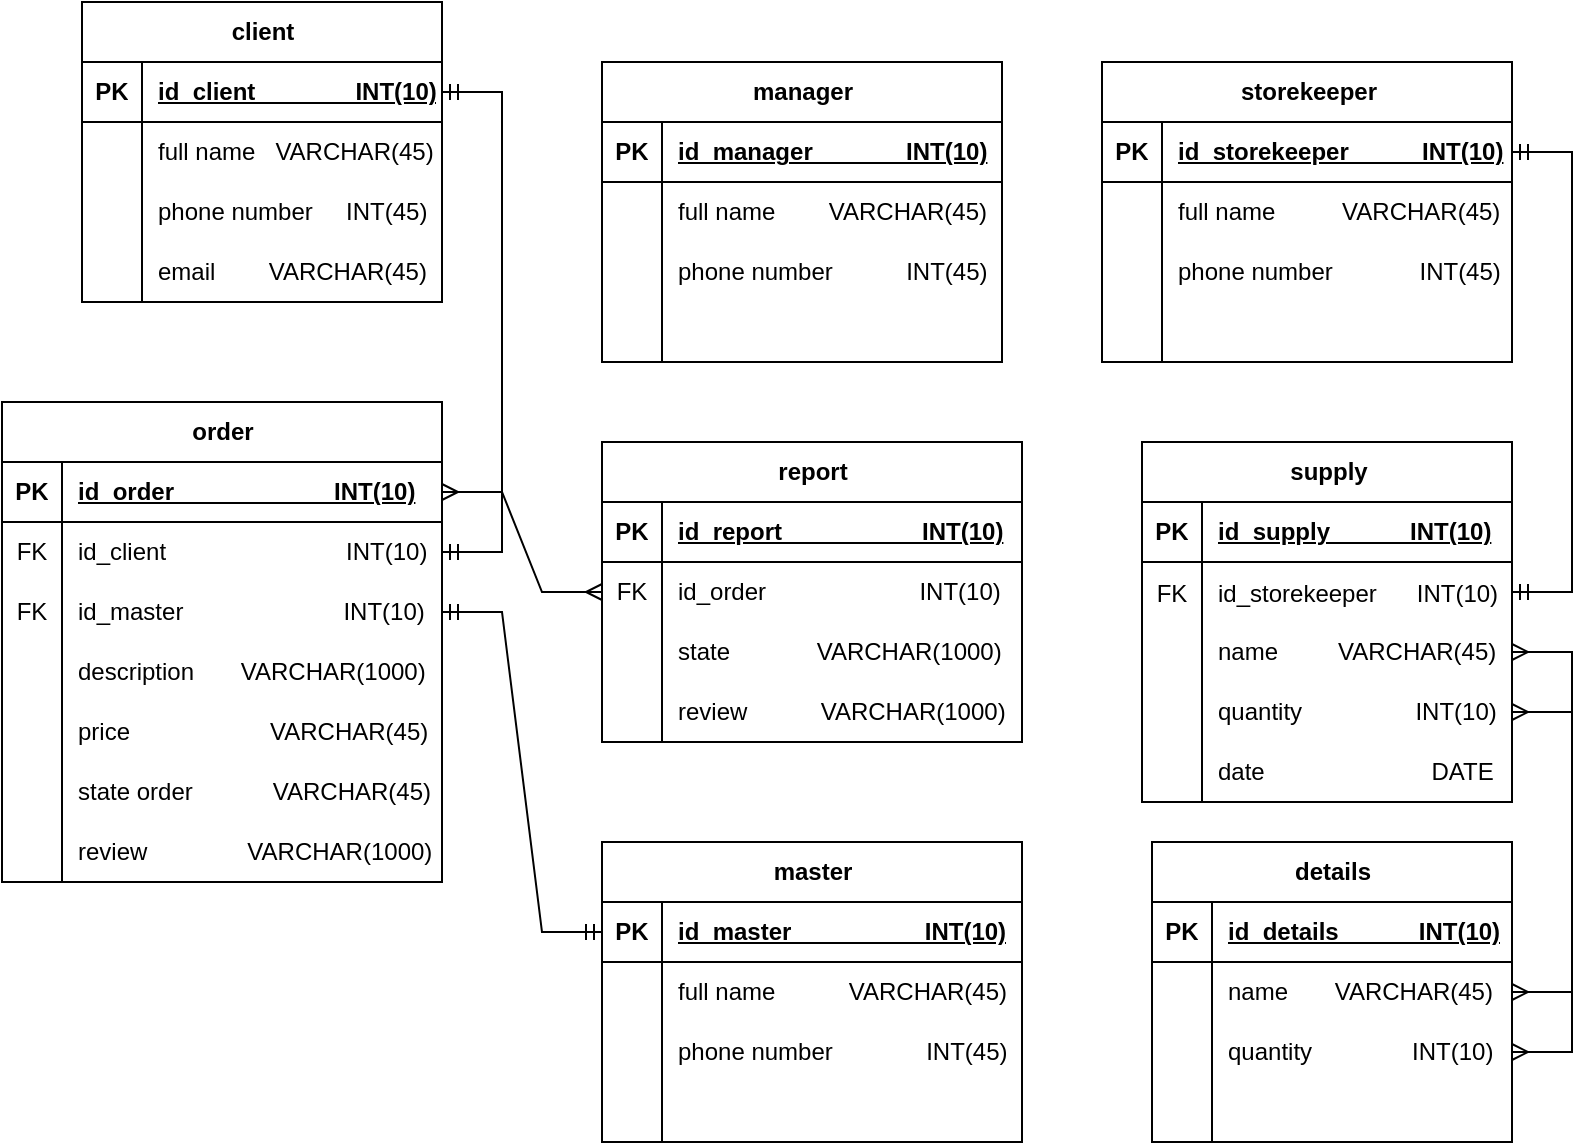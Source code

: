 <mxfile version="22.1.11" type="device">
  <diagram id="R2lEEEUBdFMjLlhIrx00" name="Page-1">
    <mxGraphModel dx="864" dy="516" grid="1" gridSize="10" guides="1" tooltips="1" connect="1" arrows="1" fold="1" page="1" pageScale="1" pageWidth="850" pageHeight="1100" math="0" shadow="0" extFonts="Permanent Marker^https://fonts.googleapis.com/css?family=Permanent+Marker">
      <root>
        <mxCell id="0" />
        <mxCell id="1" parent="0" />
        <mxCell id="Vb7oAMu-XUTFlmCXSfku-1" value="client" style="shape=table;startSize=30;container=1;collapsible=1;childLayout=tableLayout;fixedRows=1;rowLines=0;fontStyle=1;align=center;resizeLast=1;html=1;" parent="1" vertex="1">
          <mxGeometry x="80" y="100" width="180" height="150" as="geometry" />
        </mxCell>
        <mxCell id="Vb7oAMu-XUTFlmCXSfku-2" value="" style="shape=tableRow;horizontal=0;startSize=0;swimlaneHead=0;swimlaneBody=0;fillColor=none;collapsible=0;dropTarget=0;points=[[0,0.5],[1,0.5]];portConstraint=eastwest;top=0;left=0;right=0;bottom=1;" parent="Vb7oAMu-XUTFlmCXSfku-1" vertex="1">
          <mxGeometry y="30" width="180" height="30" as="geometry" />
        </mxCell>
        <mxCell id="Vb7oAMu-XUTFlmCXSfku-3" value="PK" style="shape=partialRectangle;connectable=0;fillColor=none;top=0;left=0;bottom=0;right=0;fontStyle=1;overflow=hidden;whiteSpace=wrap;html=1;" parent="Vb7oAMu-XUTFlmCXSfku-2" vertex="1">
          <mxGeometry width="30" height="30" as="geometry">
            <mxRectangle width="30" height="30" as="alternateBounds" />
          </mxGeometry>
        </mxCell>
        <mxCell id="Vb7oAMu-XUTFlmCXSfku-4" value="id_client&amp;nbsp; &amp;nbsp; &amp;nbsp; &amp;nbsp; &amp;nbsp; &amp;nbsp; &amp;nbsp; &amp;nbsp;INT(10)" style="shape=partialRectangle;connectable=0;fillColor=none;top=0;left=0;bottom=0;right=0;align=left;spacingLeft=6;fontStyle=5;overflow=hidden;whiteSpace=wrap;html=1;" parent="Vb7oAMu-XUTFlmCXSfku-2" vertex="1">
          <mxGeometry x="30" width="150" height="30" as="geometry">
            <mxRectangle width="150" height="30" as="alternateBounds" />
          </mxGeometry>
        </mxCell>
        <mxCell id="Vb7oAMu-XUTFlmCXSfku-5" value="" style="shape=tableRow;horizontal=0;startSize=0;swimlaneHead=0;swimlaneBody=0;fillColor=none;collapsible=0;dropTarget=0;points=[[0,0.5],[1,0.5]];portConstraint=eastwest;top=0;left=0;right=0;bottom=0;" parent="Vb7oAMu-XUTFlmCXSfku-1" vertex="1">
          <mxGeometry y="60" width="180" height="30" as="geometry" />
        </mxCell>
        <mxCell id="Vb7oAMu-XUTFlmCXSfku-6" value="" style="shape=partialRectangle;connectable=0;fillColor=none;top=0;left=0;bottom=0;right=0;editable=1;overflow=hidden;whiteSpace=wrap;html=1;" parent="Vb7oAMu-XUTFlmCXSfku-5" vertex="1">
          <mxGeometry width="30" height="30" as="geometry">
            <mxRectangle width="30" height="30" as="alternateBounds" />
          </mxGeometry>
        </mxCell>
        <mxCell id="Vb7oAMu-XUTFlmCXSfku-7" value="full name&amp;nbsp; &amp;nbsp;VARCHAR(45)" style="shape=partialRectangle;connectable=0;fillColor=none;top=0;left=0;bottom=0;right=0;align=left;spacingLeft=6;overflow=hidden;whiteSpace=wrap;html=1;" parent="Vb7oAMu-XUTFlmCXSfku-5" vertex="1">
          <mxGeometry x="30" width="150" height="30" as="geometry">
            <mxRectangle width="150" height="30" as="alternateBounds" />
          </mxGeometry>
        </mxCell>
        <mxCell id="Vb7oAMu-XUTFlmCXSfku-8" value="" style="shape=tableRow;horizontal=0;startSize=0;swimlaneHead=0;swimlaneBody=0;fillColor=none;collapsible=0;dropTarget=0;points=[[0,0.5],[1,0.5]];portConstraint=eastwest;top=0;left=0;right=0;bottom=0;" parent="Vb7oAMu-XUTFlmCXSfku-1" vertex="1">
          <mxGeometry y="90" width="180" height="30" as="geometry" />
        </mxCell>
        <mxCell id="Vb7oAMu-XUTFlmCXSfku-9" value="" style="shape=partialRectangle;connectable=0;fillColor=none;top=0;left=0;bottom=0;right=0;editable=1;overflow=hidden;whiteSpace=wrap;html=1;" parent="Vb7oAMu-XUTFlmCXSfku-8" vertex="1">
          <mxGeometry width="30" height="30" as="geometry">
            <mxRectangle width="30" height="30" as="alternateBounds" />
          </mxGeometry>
        </mxCell>
        <mxCell id="Vb7oAMu-XUTFlmCXSfku-10" value="phone number&amp;nbsp; &amp;nbsp; &amp;nbsp;INT(45)" style="shape=partialRectangle;connectable=0;fillColor=none;top=0;left=0;bottom=0;right=0;align=left;spacingLeft=6;overflow=hidden;whiteSpace=wrap;html=1;" parent="Vb7oAMu-XUTFlmCXSfku-8" vertex="1">
          <mxGeometry x="30" width="150" height="30" as="geometry">
            <mxRectangle width="150" height="30" as="alternateBounds" />
          </mxGeometry>
        </mxCell>
        <mxCell id="Vb7oAMu-XUTFlmCXSfku-11" value="" style="shape=tableRow;horizontal=0;startSize=0;swimlaneHead=0;swimlaneBody=0;fillColor=none;collapsible=0;dropTarget=0;points=[[0,0.5],[1,0.5]];portConstraint=eastwest;top=0;left=0;right=0;bottom=0;" parent="Vb7oAMu-XUTFlmCXSfku-1" vertex="1">
          <mxGeometry y="120" width="180" height="30" as="geometry" />
        </mxCell>
        <mxCell id="Vb7oAMu-XUTFlmCXSfku-12" value="" style="shape=partialRectangle;connectable=0;fillColor=none;top=0;left=0;bottom=0;right=0;editable=1;overflow=hidden;whiteSpace=wrap;html=1;" parent="Vb7oAMu-XUTFlmCXSfku-11" vertex="1">
          <mxGeometry width="30" height="30" as="geometry">
            <mxRectangle width="30" height="30" as="alternateBounds" />
          </mxGeometry>
        </mxCell>
        <mxCell id="Vb7oAMu-XUTFlmCXSfku-13" value="email&amp;nbsp; &amp;nbsp; &amp;nbsp; &amp;nbsp; VARCHAR(45)" style="shape=partialRectangle;connectable=0;fillColor=none;top=0;left=0;bottom=0;right=0;align=left;spacingLeft=6;overflow=hidden;whiteSpace=wrap;html=1;" parent="Vb7oAMu-XUTFlmCXSfku-11" vertex="1">
          <mxGeometry x="30" width="150" height="30" as="geometry">
            <mxRectangle width="150" height="30" as="alternateBounds" />
          </mxGeometry>
        </mxCell>
        <mxCell id="Vb7oAMu-XUTFlmCXSfku-14" value="manager" style="shape=table;startSize=30;container=1;collapsible=1;childLayout=tableLayout;fixedRows=1;rowLines=0;fontStyle=1;align=center;resizeLast=1;html=1;" parent="1" vertex="1">
          <mxGeometry x="340" y="130" width="200" height="150" as="geometry" />
        </mxCell>
        <mxCell id="Vb7oAMu-XUTFlmCXSfku-15" value="" style="shape=tableRow;horizontal=0;startSize=0;swimlaneHead=0;swimlaneBody=0;fillColor=none;collapsible=0;dropTarget=0;points=[[0,0.5],[1,0.5]];portConstraint=eastwest;top=0;left=0;right=0;bottom=1;" parent="Vb7oAMu-XUTFlmCXSfku-14" vertex="1">
          <mxGeometry y="30" width="200" height="30" as="geometry" />
        </mxCell>
        <mxCell id="Vb7oAMu-XUTFlmCXSfku-16" value="PK" style="shape=partialRectangle;connectable=0;fillColor=none;top=0;left=0;bottom=0;right=0;fontStyle=1;overflow=hidden;whiteSpace=wrap;html=1;" parent="Vb7oAMu-XUTFlmCXSfku-15" vertex="1">
          <mxGeometry width="30" height="30" as="geometry">
            <mxRectangle width="30" height="30" as="alternateBounds" />
          </mxGeometry>
        </mxCell>
        <mxCell id="Vb7oAMu-XUTFlmCXSfku-17" value="id_manager&amp;nbsp; &amp;nbsp; &amp;nbsp; &amp;nbsp; &amp;nbsp; &amp;nbsp; &amp;nbsp; INT(10)" style="shape=partialRectangle;connectable=0;fillColor=none;top=0;left=0;bottom=0;right=0;align=left;spacingLeft=6;fontStyle=5;overflow=hidden;whiteSpace=wrap;html=1;" parent="Vb7oAMu-XUTFlmCXSfku-15" vertex="1">
          <mxGeometry x="30" width="170" height="30" as="geometry">
            <mxRectangle width="170" height="30" as="alternateBounds" />
          </mxGeometry>
        </mxCell>
        <mxCell id="Vb7oAMu-XUTFlmCXSfku-18" value="" style="shape=tableRow;horizontal=0;startSize=0;swimlaneHead=0;swimlaneBody=0;fillColor=none;collapsible=0;dropTarget=0;points=[[0,0.5],[1,0.5]];portConstraint=eastwest;top=0;left=0;right=0;bottom=0;" parent="Vb7oAMu-XUTFlmCXSfku-14" vertex="1">
          <mxGeometry y="60" width="200" height="30" as="geometry" />
        </mxCell>
        <mxCell id="Vb7oAMu-XUTFlmCXSfku-19" value="" style="shape=partialRectangle;connectable=0;fillColor=none;top=0;left=0;bottom=0;right=0;editable=1;overflow=hidden;whiteSpace=wrap;html=1;" parent="Vb7oAMu-XUTFlmCXSfku-18" vertex="1">
          <mxGeometry width="30" height="30" as="geometry">
            <mxRectangle width="30" height="30" as="alternateBounds" />
          </mxGeometry>
        </mxCell>
        <mxCell id="Vb7oAMu-XUTFlmCXSfku-20" value="full name&amp;nbsp; &amp;nbsp; &amp;nbsp; &amp;nbsp; VARCHAR(45)" style="shape=partialRectangle;connectable=0;fillColor=none;top=0;left=0;bottom=0;right=0;align=left;spacingLeft=6;overflow=hidden;whiteSpace=wrap;html=1;" parent="Vb7oAMu-XUTFlmCXSfku-18" vertex="1">
          <mxGeometry x="30" width="170" height="30" as="geometry">
            <mxRectangle width="170" height="30" as="alternateBounds" />
          </mxGeometry>
        </mxCell>
        <mxCell id="Vb7oAMu-XUTFlmCXSfku-21" value="" style="shape=tableRow;horizontal=0;startSize=0;swimlaneHead=0;swimlaneBody=0;fillColor=none;collapsible=0;dropTarget=0;points=[[0,0.5],[1,0.5]];portConstraint=eastwest;top=0;left=0;right=0;bottom=0;" parent="Vb7oAMu-XUTFlmCXSfku-14" vertex="1">
          <mxGeometry y="90" width="200" height="30" as="geometry" />
        </mxCell>
        <mxCell id="Vb7oAMu-XUTFlmCXSfku-22" value="" style="shape=partialRectangle;connectable=0;fillColor=none;top=0;left=0;bottom=0;right=0;editable=1;overflow=hidden;whiteSpace=wrap;html=1;" parent="Vb7oAMu-XUTFlmCXSfku-21" vertex="1">
          <mxGeometry width="30" height="30" as="geometry">
            <mxRectangle width="30" height="30" as="alternateBounds" />
          </mxGeometry>
        </mxCell>
        <mxCell id="Vb7oAMu-XUTFlmCXSfku-23" value="phone number&amp;nbsp; &amp;nbsp; &amp;nbsp; &amp;nbsp; &amp;nbsp; &amp;nbsp;INT(45)" style="shape=partialRectangle;connectable=0;fillColor=none;top=0;left=0;bottom=0;right=0;align=left;spacingLeft=6;overflow=hidden;whiteSpace=wrap;html=1;" parent="Vb7oAMu-XUTFlmCXSfku-21" vertex="1">
          <mxGeometry x="30" width="170" height="30" as="geometry">
            <mxRectangle width="170" height="30" as="alternateBounds" />
          </mxGeometry>
        </mxCell>
        <mxCell id="Vb7oAMu-XUTFlmCXSfku-24" value="" style="shape=tableRow;horizontal=0;startSize=0;swimlaneHead=0;swimlaneBody=0;fillColor=none;collapsible=0;dropTarget=0;points=[[0,0.5],[1,0.5]];portConstraint=eastwest;top=0;left=0;right=0;bottom=0;" parent="Vb7oAMu-XUTFlmCXSfku-14" vertex="1">
          <mxGeometry y="120" width="200" height="30" as="geometry" />
        </mxCell>
        <mxCell id="Vb7oAMu-XUTFlmCXSfku-25" value="" style="shape=partialRectangle;connectable=0;fillColor=none;top=0;left=0;bottom=0;right=0;editable=1;overflow=hidden;whiteSpace=wrap;html=1;" parent="Vb7oAMu-XUTFlmCXSfku-24" vertex="1">
          <mxGeometry width="30" height="30" as="geometry">
            <mxRectangle width="30" height="30" as="alternateBounds" />
          </mxGeometry>
        </mxCell>
        <mxCell id="Vb7oAMu-XUTFlmCXSfku-26" value="" style="shape=partialRectangle;connectable=0;fillColor=none;top=0;left=0;bottom=0;right=0;align=left;spacingLeft=6;overflow=hidden;whiteSpace=wrap;html=1;" parent="Vb7oAMu-XUTFlmCXSfku-24" vertex="1">
          <mxGeometry x="30" width="170" height="30" as="geometry">
            <mxRectangle width="170" height="30" as="alternateBounds" />
          </mxGeometry>
        </mxCell>
        <mxCell id="Vb7oAMu-XUTFlmCXSfku-27" value="master" style="shape=table;startSize=30;container=1;collapsible=1;childLayout=tableLayout;fixedRows=1;rowLines=0;fontStyle=1;align=center;resizeLast=1;html=1;" parent="1" vertex="1">
          <mxGeometry x="340" y="520" width="210" height="150" as="geometry" />
        </mxCell>
        <mxCell id="Vb7oAMu-XUTFlmCXSfku-28" value="" style="shape=tableRow;horizontal=0;startSize=0;swimlaneHead=0;swimlaneBody=0;fillColor=none;collapsible=0;dropTarget=0;points=[[0,0.5],[1,0.5]];portConstraint=eastwest;top=0;left=0;right=0;bottom=1;" parent="Vb7oAMu-XUTFlmCXSfku-27" vertex="1">
          <mxGeometry y="30" width="210" height="30" as="geometry" />
        </mxCell>
        <mxCell id="Vb7oAMu-XUTFlmCXSfku-29" value="PK" style="shape=partialRectangle;connectable=0;fillColor=none;top=0;left=0;bottom=0;right=0;fontStyle=1;overflow=hidden;whiteSpace=wrap;html=1;" parent="Vb7oAMu-XUTFlmCXSfku-28" vertex="1">
          <mxGeometry width="30" height="30" as="geometry">
            <mxRectangle width="30" height="30" as="alternateBounds" />
          </mxGeometry>
        </mxCell>
        <mxCell id="Vb7oAMu-XUTFlmCXSfku-30" value="id_master&amp;nbsp; &amp;nbsp; &amp;nbsp; &amp;nbsp; &amp;nbsp; &amp;nbsp; &amp;nbsp; &amp;nbsp; &amp;nbsp; &amp;nbsp; INT(10)" style="shape=partialRectangle;connectable=0;fillColor=none;top=0;left=0;bottom=0;right=0;align=left;spacingLeft=6;fontStyle=5;overflow=hidden;whiteSpace=wrap;html=1;" parent="Vb7oAMu-XUTFlmCXSfku-28" vertex="1">
          <mxGeometry x="30" width="180" height="30" as="geometry">
            <mxRectangle width="180" height="30" as="alternateBounds" />
          </mxGeometry>
        </mxCell>
        <mxCell id="Vb7oAMu-XUTFlmCXSfku-31" value="" style="shape=tableRow;horizontal=0;startSize=0;swimlaneHead=0;swimlaneBody=0;fillColor=none;collapsible=0;dropTarget=0;points=[[0,0.5],[1,0.5]];portConstraint=eastwest;top=0;left=0;right=0;bottom=0;" parent="Vb7oAMu-XUTFlmCXSfku-27" vertex="1">
          <mxGeometry y="60" width="210" height="30" as="geometry" />
        </mxCell>
        <mxCell id="Vb7oAMu-XUTFlmCXSfku-32" value="" style="shape=partialRectangle;connectable=0;fillColor=none;top=0;left=0;bottom=0;right=0;editable=1;overflow=hidden;whiteSpace=wrap;html=1;" parent="Vb7oAMu-XUTFlmCXSfku-31" vertex="1">
          <mxGeometry width="30" height="30" as="geometry">
            <mxRectangle width="30" height="30" as="alternateBounds" />
          </mxGeometry>
        </mxCell>
        <mxCell id="Vb7oAMu-XUTFlmCXSfku-33" value="full name&amp;nbsp; &amp;nbsp; &amp;nbsp; &amp;nbsp; &amp;nbsp; &amp;nbsp;VARCHAR(45)" style="shape=partialRectangle;connectable=0;fillColor=none;top=0;left=0;bottom=0;right=0;align=left;spacingLeft=6;overflow=hidden;whiteSpace=wrap;html=1;" parent="Vb7oAMu-XUTFlmCXSfku-31" vertex="1">
          <mxGeometry x="30" width="180" height="30" as="geometry">
            <mxRectangle width="180" height="30" as="alternateBounds" />
          </mxGeometry>
        </mxCell>
        <mxCell id="Vb7oAMu-XUTFlmCXSfku-34" value="" style="shape=tableRow;horizontal=0;startSize=0;swimlaneHead=0;swimlaneBody=0;fillColor=none;collapsible=0;dropTarget=0;points=[[0,0.5],[1,0.5]];portConstraint=eastwest;top=0;left=0;right=0;bottom=0;" parent="Vb7oAMu-XUTFlmCXSfku-27" vertex="1">
          <mxGeometry y="90" width="210" height="30" as="geometry" />
        </mxCell>
        <mxCell id="Vb7oAMu-XUTFlmCXSfku-35" value="" style="shape=partialRectangle;connectable=0;fillColor=none;top=0;left=0;bottom=0;right=0;editable=1;overflow=hidden;whiteSpace=wrap;html=1;" parent="Vb7oAMu-XUTFlmCXSfku-34" vertex="1">
          <mxGeometry width="30" height="30" as="geometry">
            <mxRectangle width="30" height="30" as="alternateBounds" />
          </mxGeometry>
        </mxCell>
        <mxCell id="Vb7oAMu-XUTFlmCXSfku-36" value="phone number&amp;nbsp; &amp;nbsp; &amp;nbsp; &amp;nbsp; &amp;nbsp; &amp;nbsp; &amp;nbsp; INT(45)" style="shape=partialRectangle;connectable=0;fillColor=none;top=0;left=0;bottom=0;right=0;align=left;spacingLeft=6;overflow=hidden;whiteSpace=wrap;html=1;" parent="Vb7oAMu-XUTFlmCXSfku-34" vertex="1">
          <mxGeometry x="30" width="180" height="30" as="geometry">
            <mxRectangle width="180" height="30" as="alternateBounds" />
          </mxGeometry>
        </mxCell>
        <mxCell id="Vb7oAMu-XUTFlmCXSfku-37" value="" style="shape=tableRow;horizontal=0;startSize=0;swimlaneHead=0;swimlaneBody=0;fillColor=none;collapsible=0;dropTarget=0;points=[[0,0.5],[1,0.5]];portConstraint=eastwest;top=0;left=0;right=0;bottom=0;" parent="Vb7oAMu-XUTFlmCXSfku-27" vertex="1">
          <mxGeometry y="120" width="210" height="30" as="geometry" />
        </mxCell>
        <mxCell id="Vb7oAMu-XUTFlmCXSfku-38" value="" style="shape=partialRectangle;connectable=0;fillColor=none;top=0;left=0;bottom=0;right=0;editable=1;overflow=hidden;whiteSpace=wrap;html=1;" parent="Vb7oAMu-XUTFlmCXSfku-37" vertex="1">
          <mxGeometry width="30" height="30" as="geometry">
            <mxRectangle width="30" height="30" as="alternateBounds" />
          </mxGeometry>
        </mxCell>
        <mxCell id="Vb7oAMu-XUTFlmCXSfku-39" value="" style="shape=partialRectangle;connectable=0;fillColor=none;top=0;left=0;bottom=0;right=0;align=left;spacingLeft=6;overflow=hidden;whiteSpace=wrap;html=1;" parent="Vb7oAMu-XUTFlmCXSfku-37" vertex="1">
          <mxGeometry x="30" width="180" height="30" as="geometry">
            <mxRectangle width="180" height="30" as="alternateBounds" />
          </mxGeometry>
        </mxCell>
        <mxCell id="Vb7oAMu-XUTFlmCXSfku-40" value="storekeeper" style="shape=table;startSize=30;container=1;collapsible=1;childLayout=tableLayout;fixedRows=1;rowLines=0;fontStyle=1;align=center;resizeLast=1;html=1;" parent="1" vertex="1">
          <mxGeometry x="590" y="130" width="205" height="150" as="geometry" />
        </mxCell>
        <mxCell id="Vb7oAMu-XUTFlmCXSfku-41" value="" style="shape=tableRow;horizontal=0;startSize=0;swimlaneHead=0;swimlaneBody=0;fillColor=none;collapsible=0;dropTarget=0;points=[[0,0.5],[1,0.5]];portConstraint=eastwest;top=0;left=0;right=0;bottom=1;" parent="Vb7oAMu-XUTFlmCXSfku-40" vertex="1">
          <mxGeometry y="30" width="205" height="30" as="geometry" />
        </mxCell>
        <mxCell id="Vb7oAMu-XUTFlmCXSfku-42" value="PK" style="shape=partialRectangle;connectable=0;fillColor=none;top=0;left=0;bottom=0;right=0;fontStyle=1;overflow=hidden;whiteSpace=wrap;html=1;" parent="Vb7oAMu-XUTFlmCXSfku-41" vertex="1">
          <mxGeometry width="30" height="30" as="geometry">
            <mxRectangle width="30" height="30" as="alternateBounds" />
          </mxGeometry>
        </mxCell>
        <mxCell id="Vb7oAMu-XUTFlmCXSfku-43" value="id_storekeeper&amp;nbsp; &amp;nbsp; &amp;nbsp; &amp;nbsp; &amp;nbsp; &amp;nbsp;INT(10)" style="shape=partialRectangle;connectable=0;fillColor=none;top=0;left=0;bottom=0;right=0;align=left;spacingLeft=6;fontStyle=5;overflow=hidden;whiteSpace=wrap;html=1;" parent="Vb7oAMu-XUTFlmCXSfku-41" vertex="1">
          <mxGeometry x="30" width="175" height="30" as="geometry">
            <mxRectangle width="175" height="30" as="alternateBounds" />
          </mxGeometry>
        </mxCell>
        <mxCell id="Vb7oAMu-XUTFlmCXSfku-44" value="" style="shape=tableRow;horizontal=0;startSize=0;swimlaneHead=0;swimlaneBody=0;fillColor=none;collapsible=0;dropTarget=0;points=[[0,0.5],[1,0.5]];portConstraint=eastwest;top=0;left=0;right=0;bottom=0;" parent="Vb7oAMu-XUTFlmCXSfku-40" vertex="1">
          <mxGeometry y="60" width="205" height="30" as="geometry" />
        </mxCell>
        <mxCell id="Vb7oAMu-XUTFlmCXSfku-45" value="" style="shape=partialRectangle;connectable=0;fillColor=none;top=0;left=0;bottom=0;right=0;editable=1;overflow=hidden;whiteSpace=wrap;html=1;" parent="Vb7oAMu-XUTFlmCXSfku-44" vertex="1">
          <mxGeometry width="30" height="30" as="geometry">
            <mxRectangle width="30" height="30" as="alternateBounds" />
          </mxGeometry>
        </mxCell>
        <mxCell id="Vb7oAMu-XUTFlmCXSfku-46" value="full name&amp;nbsp; &amp;nbsp; &amp;nbsp; &amp;nbsp; &amp;nbsp; VARCHAR(45)" style="shape=partialRectangle;connectable=0;fillColor=none;top=0;left=0;bottom=0;right=0;align=left;spacingLeft=6;overflow=hidden;whiteSpace=wrap;html=1;" parent="Vb7oAMu-XUTFlmCXSfku-44" vertex="1">
          <mxGeometry x="30" width="175" height="30" as="geometry">
            <mxRectangle width="175" height="30" as="alternateBounds" />
          </mxGeometry>
        </mxCell>
        <mxCell id="Vb7oAMu-XUTFlmCXSfku-47" value="" style="shape=tableRow;horizontal=0;startSize=0;swimlaneHead=0;swimlaneBody=0;fillColor=none;collapsible=0;dropTarget=0;points=[[0,0.5],[1,0.5]];portConstraint=eastwest;top=0;left=0;right=0;bottom=0;" parent="Vb7oAMu-XUTFlmCXSfku-40" vertex="1">
          <mxGeometry y="90" width="205" height="30" as="geometry" />
        </mxCell>
        <mxCell id="Vb7oAMu-XUTFlmCXSfku-48" value="" style="shape=partialRectangle;connectable=0;fillColor=none;top=0;left=0;bottom=0;right=0;editable=1;overflow=hidden;whiteSpace=wrap;html=1;" parent="Vb7oAMu-XUTFlmCXSfku-47" vertex="1">
          <mxGeometry width="30" height="30" as="geometry">
            <mxRectangle width="30" height="30" as="alternateBounds" />
          </mxGeometry>
        </mxCell>
        <mxCell id="Vb7oAMu-XUTFlmCXSfku-49" value="phone number&amp;nbsp; &amp;nbsp; &amp;nbsp; &amp;nbsp; &amp;nbsp; &amp;nbsp; &amp;nbsp;INT(45)" style="shape=partialRectangle;connectable=0;fillColor=none;top=0;left=0;bottom=0;right=0;align=left;spacingLeft=6;overflow=hidden;whiteSpace=wrap;html=1;" parent="Vb7oAMu-XUTFlmCXSfku-47" vertex="1">
          <mxGeometry x="30" width="175" height="30" as="geometry">
            <mxRectangle width="175" height="30" as="alternateBounds" />
          </mxGeometry>
        </mxCell>
        <mxCell id="Vb7oAMu-XUTFlmCXSfku-50" value="" style="shape=tableRow;horizontal=0;startSize=0;swimlaneHead=0;swimlaneBody=0;fillColor=none;collapsible=0;dropTarget=0;points=[[0,0.5],[1,0.5]];portConstraint=eastwest;top=0;left=0;right=0;bottom=0;" parent="Vb7oAMu-XUTFlmCXSfku-40" vertex="1">
          <mxGeometry y="120" width="205" height="30" as="geometry" />
        </mxCell>
        <mxCell id="Vb7oAMu-XUTFlmCXSfku-51" value="" style="shape=partialRectangle;connectable=0;fillColor=none;top=0;left=0;bottom=0;right=0;editable=1;overflow=hidden;whiteSpace=wrap;html=1;" parent="Vb7oAMu-XUTFlmCXSfku-50" vertex="1">
          <mxGeometry width="30" height="30" as="geometry">
            <mxRectangle width="30" height="30" as="alternateBounds" />
          </mxGeometry>
        </mxCell>
        <mxCell id="Vb7oAMu-XUTFlmCXSfku-52" value="" style="shape=partialRectangle;connectable=0;fillColor=none;top=0;left=0;bottom=0;right=0;align=left;spacingLeft=6;overflow=hidden;whiteSpace=wrap;html=1;" parent="Vb7oAMu-XUTFlmCXSfku-50" vertex="1">
          <mxGeometry x="30" width="175" height="30" as="geometry">
            <mxRectangle width="175" height="30" as="alternateBounds" />
          </mxGeometry>
        </mxCell>
        <mxCell id="Vb7oAMu-XUTFlmCXSfku-53" value="report" style="shape=table;startSize=30;container=1;collapsible=1;childLayout=tableLayout;fixedRows=1;rowLines=0;fontStyle=1;align=center;resizeLast=1;html=1;" parent="1" vertex="1">
          <mxGeometry x="340" y="320" width="210" height="150" as="geometry" />
        </mxCell>
        <mxCell id="Vb7oAMu-XUTFlmCXSfku-54" value="" style="shape=tableRow;horizontal=0;startSize=0;swimlaneHead=0;swimlaneBody=0;fillColor=none;collapsible=0;dropTarget=0;points=[[0,0.5],[1,0.5]];portConstraint=eastwest;top=0;left=0;right=0;bottom=1;" parent="Vb7oAMu-XUTFlmCXSfku-53" vertex="1">
          <mxGeometry y="30" width="210" height="30" as="geometry" />
        </mxCell>
        <mxCell id="Vb7oAMu-XUTFlmCXSfku-55" value="PK" style="shape=partialRectangle;connectable=0;fillColor=none;top=0;left=0;bottom=0;right=0;fontStyle=1;overflow=hidden;whiteSpace=wrap;html=1;" parent="Vb7oAMu-XUTFlmCXSfku-54" vertex="1">
          <mxGeometry width="30" height="30" as="geometry">
            <mxRectangle width="30" height="30" as="alternateBounds" />
          </mxGeometry>
        </mxCell>
        <mxCell id="Vb7oAMu-XUTFlmCXSfku-56" value="id_report&amp;nbsp; &amp;nbsp; &amp;nbsp; &amp;nbsp; &amp;nbsp; &amp;nbsp; &amp;nbsp; &amp;nbsp; &amp;nbsp; &amp;nbsp; &amp;nbsp;INT(10)" style="shape=partialRectangle;connectable=0;fillColor=none;top=0;left=0;bottom=0;right=0;align=left;spacingLeft=6;fontStyle=5;overflow=hidden;whiteSpace=wrap;html=1;" parent="Vb7oAMu-XUTFlmCXSfku-54" vertex="1">
          <mxGeometry x="30" width="180" height="30" as="geometry">
            <mxRectangle width="180" height="30" as="alternateBounds" />
          </mxGeometry>
        </mxCell>
        <mxCell id="Vb7oAMu-XUTFlmCXSfku-57" value="" style="shape=tableRow;horizontal=0;startSize=0;swimlaneHead=0;swimlaneBody=0;fillColor=none;collapsible=0;dropTarget=0;points=[[0,0.5],[1,0.5]];portConstraint=eastwest;top=0;left=0;right=0;bottom=0;" parent="Vb7oAMu-XUTFlmCXSfku-53" vertex="1">
          <mxGeometry y="60" width="210" height="30" as="geometry" />
        </mxCell>
        <mxCell id="Vb7oAMu-XUTFlmCXSfku-58" value="FK" style="shape=partialRectangle;connectable=0;fillColor=none;top=0;left=0;bottom=0;right=0;editable=1;overflow=hidden;whiteSpace=wrap;html=1;" parent="Vb7oAMu-XUTFlmCXSfku-57" vertex="1">
          <mxGeometry width="30" height="30" as="geometry">
            <mxRectangle width="30" height="30" as="alternateBounds" />
          </mxGeometry>
        </mxCell>
        <mxCell id="Vb7oAMu-XUTFlmCXSfku-59" value="id_order&amp;nbsp; &amp;nbsp; &amp;nbsp; &amp;nbsp; &amp;nbsp; &amp;nbsp; &amp;nbsp; &amp;nbsp; &amp;nbsp; &amp;nbsp; &amp;nbsp; &amp;nbsp;INT(10)" style="shape=partialRectangle;connectable=0;fillColor=none;top=0;left=0;bottom=0;right=0;align=left;spacingLeft=6;overflow=hidden;whiteSpace=wrap;html=1;" parent="Vb7oAMu-XUTFlmCXSfku-57" vertex="1">
          <mxGeometry x="30" width="180" height="30" as="geometry">
            <mxRectangle width="180" height="30" as="alternateBounds" />
          </mxGeometry>
        </mxCell>
        <mxCell id="Vb7oAMu-XUTFlmCXSfku-60" value="" style="shape=tableRow;horizontal=0;startSize=0;swimlaneHead=0;swimlaneBody=0;fillColor=none;collapsible=0;dropTarget=0;points=[[0,0.5],[1,0.5]];portConstraint=eastwest;top=0;left=0;right=0;bottom=0;" parent="Vb7oAMu-XUTFlmCXSfku-53" vertex="1">
          <mxGeometry y="90" width="210" height="30" as="geometry" />
        </mxCell>
        <mxCell id="Vb7oAMu-XUTFlmCXSfku-61" value="" style="shape=partialRectangle;connectable=0;fillColor=none;top=0;left=0;bottom=0;right=0;editable=1;overflow=hidden;whiteSpace=wrap;html=1;" parent="Vb7oAMu-XUTFlmCXSfku-60" vertex="1">
          <mxGeometry width="30" height="30" as="geometry">
            <mxRectangle width="30" height="30" as="alternateBounds" />
          </mxGeometry>
        </mxCell>
        <mxCell id="Vb7oAMu-XUTFlmCXSfku-62" value="state&amp;nbsp; &amp;nbsp; &amp;nbsp; &amp;nbsp; &amp;nbsp; &amp;nbsp; &amp;nbsp;VARCHAR(1000)" style="shape=partialRectangle;connectable=0;fillColor=none;top=0;left=0;bottom=0;right=0;align=left;spacingLeft=6;overflow=hidden;whiteSpace=wrap;html=1;" parent="Vb7oAMu-XUTFlmCXSfku-60" vertex="1">
          <mxGeometry x="30" width="180" height="30" as="geometry">
            <mxRectangle width="180" height="30" as="alternateBounds" />
          </mxGeometry>
        </mxCell>
        <mxCell id="Vb7oAMu-XUTFlmCXSfku-63" value="" style="shape=tableRow;horizontal=0;startSize=0;swimlaneHead=0;swimlaneBody=0;fillColor=none;collapsible=0;dropTarget=0;points=[[0,0.5],[1,0.5]];portConstraint=eastwest;top=0;left=0;right=0;bottom=0;" parent="Vb7oAMu-XUTFlmCXSfku-53" vertex="1">
          <mxGeometry y="120" width="210" height="30" as="geometry" />
        </mxCell>
        <mxCell id="Vb7oAMu-XUTFlmCXSfku-64" value="" style="shape=partialRectangle;connectable=0;fillColor=none;top=0;left=0;bottom=0;right=0;editable=1;overflow=hidden;whiteSpace=wrap;html=1;" parent="Vb7oAMu-XUTFlmCXSfku-63" vertex="1">
          <mxGeometry width="30" height="30" as="geometry">
            <mxRectangle width="30" height="30" as="alternateBounds" />
          </mxGeometry>
        </mxCell>
        <mxCell id="Vb7oAMu-XUTFlmCXSfku-65" value="review&amp;nbsp; &amp;nbsp; &amp;nbsp; &amp;nbsp; &amp;nbsp; &amp;nbsp;VARCHAR(1000)" style="shape=partialRectangle;connectable=0;fillColor=none;top=0;left=0;bottom=0;right=0;align=left;spacingLeft=6;overflow=hidden;whiteSpace=wrap;html=1;" parent="Vb7oAMu-XUTFlmCXSfku-63" vertex="1">
          <mxGeometry x="30" width="180" height="30" as="geometry">
            <mxRectangle width="180" height="30" as="alternateBounds" />
          </mxGeometry>
        </mxCell>
        <mxCell id="Vb7oAMu-XUTFlmCXSfku-66" value="supply" style="shape=table;startSize=30;container=1;collapsible=1;childLayout=tableLayout;fixedRows=1;rowLines=0;fontStyle=1;align=center;resizeLast=1;html=1;" parent="1" vertex="1">
          <mxGeometry x="610" y="320" width="185" height="180" as="geometry" />
        </mxCell>
        <mxCell id="Vb7oAMu-XUTFlmCXSfku-67" value="" style="shape=tableRow;horizontal=0;startSize=0;swimlaneHead=0;swimlaneBody=0;fillColor=none;collapsible=0;dropTarget=0;points=[[0,0.5],[1,0.5]];portConstraint=eastwest;top=0;left=0;right=0;bottom=1;" parent="Vb7oAMu-XUTFlmCXSfku-66" vertex="1">
          <mxGeometry y="30" width="185" height="30" as="geometry" />
        </mxCell>
        <mxCell id="Vb7oAMu-XUTFlmCXSfku-68" value="PK" style="shape=partialRectangle;connectable=0;fillColor=none;top=0;left=0;bottom=0;right=0;fontStyle=1;overflow=hidden;whiteSpace=wrap;html=1;" parent="Vb7oAMu-XUTFlmCXSfku-67" vertex="1">
          <mxGeometry width="30" height="30" as="geometry">
            <mxRectangle width="30" height="30" as="alternateBounds" />
          </mxGeometry>
        </mxCell>
        <mxCell id="Vb7oAMu-XUTFlmCXSfku-69" value="id_supply&amp;nbsp; &amp;nbsp; &amp;nbsp; &amp;nbsp; &amp;nbsp; &amp;nbsp; INT(10)" style="shape=partialRectangle;connectable=0;fillColor=none;top=0;left=0;bottom=0;right=0;align=left;spacingLeft=6;fontStyle=5;overflow=hidden;whiteSpace=wrap;html=1;" parent="Vb7oAMu-XUTFlmCXSfku-67" vertex="1">
          <mxGeometry x="30" width="155" height="30" as="geometry">
            <mxRectangle width="155" height="30" as="alternateBounds" />
          </mxGeometry>
        </mxCell>
        <mxCell id="_caJZzLHAGchL0Hlu98--46" value="" style="shape=tableRow;horizontal=0;startSize=0;swimlaneHead=0;swimlaneBody=0;fillColor=none;collapsible=0;dropTarget=0;points=[[0,0.5],[1,0.5]];portConstraint=eastwest;top=0;left=0;right=0;bottom=0;" vertex="1" parent="Vb7oAMu-XUTFlmCXSfku-66">
          <mxGeometry y="60" width="185" height="30" as="geometry" />
        </mxCell>
        <mxCell id="_caJZzLHAGchL0Hlu98--47" value="FK" style="shape=partialRectangle;connectable=0;fillColor=none;top=0;left=0;bottom=0;right=0;editable=1;overflow=hidden;" vertex="1" parent="_caJZzLHAGchL0Hlu98--46">
          <mxGeometry width="30" height="30" as="geometry">
            <mxRectangle width="30" height="30" as="alternateBounds" />
          </mxGeometry>
        </mxCell>
        <mxCell id="_caJZzLHAGchL0Hlu98--48" value="id_storekeeper      INT(10)" style="shape=partialRectangle;connectable=0;fillColor=none;top=0;left=0;bottom=0;right=0;align=left;spacingLeft=6;overflow=hidden;" vertex="1" parent="_caJZzLHAGchL0Hlu98--46">
          <mxGeometry x="30" width="155" height="30" as="geometry">
            <mxRectangle width="155" height="30" as="alternateBounds" />
          </mxGeometry>
        </mxCell>
        <mxCell id="Vb7oAMu-XUTFlmCXSfku-73" value="" style="shape=tableRow;horizontal=0;startSize=0;swimlaneHead=0;swimlaneBody=0;fillColor=none;collapsible=0;dropTarget=0;points=[[0,0.5],[1,0.5]];portConstraint=eastwest;top=0;left=0;right=0;bottom=0;" parent="Vb7oAMu-XUTFlmCXSfku-66" vertex="1">
          <mxGeometry y="90" width="185" height="30" as="geometry" />
        </mxCell>
        <mxCell id="Vb7oAMu-XUTFlmCXSfku-74" value="" style="shape=partialRectangle;connectable=0;fillColor=none;top=0;left=0;bottom=0;right=0;editable=1;overflow=hidden;whiteSpace=wrap;html=1;" parent="Vb7oAMu-XUTFlmCXSfku-73" vertex="1">
          <mxGeometry width="30" height="30" as="geometry">
            <mxRectangle width="30" height="30" as="alternateBounds" />
          </mxGeometry>
        </mxCell>
        <mxCell id="Vb7oAMu-XUTFlmCXSfku-75" value="name&amp;nbsp; &amp;nbsp; &amp;nbsp; &amp;nbsp; &amp;nbsp;VARCHAR(45)" style="shape=partialRectangle;connectable=0;fillColor=none;top=0;left=0;bottom=0;right=0;align=left;spacingLeft=6;overflow=hidden;whiteSpace=wrap;html=1;" parent="Vb7oAMu-XUTFlmCXSfku-73" vertex="1">
          <mxGeometry x="30" width="155" height="30" as="geometry">
            <mxRectangle width="155" height="30" as="alternateBounds" />
          </mxGeometry>
        </mxCell>
        <mxCell id="Vb7oAMu-XUTFlmCXSfku-76" value="" style="shape=tableRow;horizontal=0;startSize=0;swimlaneHead=0;swimlaneBody=0;fillColor=none;collapsible=0;dropTarget=0;points=[[0,0.5],[1,0.5]];portConstraint=eastwest;top=0;left=0;right=0;bottom=0;" parent="Vb7oAMu-XUTFlmCXSfku-66" vertex="1">
          <mxGeometry y="120" width="185" height="30" as="geometry" />
        </mxCell>
        <mxCell id="Vb7oAMu-XUTFlmCXSfku-77" value="" style="shape=partialRectangle;connectable=0;fillColor=none;top=0;left=0;bottom=0;right=0;editable=1;overflow=hidden;whiteSpace=wrap;html=1;" parent="Vb7oAMu-XUTFlmCXSfku-76" vertex="1">
          <mxGeometry width="30" height="30" as="geometry">
            <mxRectangle width="30" height="30" as="alternateBounds" />
          </mxGeometry>
        </mxCell>
        <mxCell id="Vb7oAMu-XUTFlmCXSfku-78" value="quantity&amp;nbsp; &amp;nbsp; &amp;nbsp; &amp;nbsp; &amp;nbsp; &amp;nbsp; &amp;nbsp; &amp;nbsp; &amp;nbsp;INT(10)" style="shape=partialRectangle;connectable=0;fillColor=none;top=0;left=0;bottom=0;right=0;align=left;spacingLeft=6;overflow=hidden;whiteSpace=wrap;html=1;" parent="Vb7oAMu-XUTFlmCXSfku-76" vertex="1">
          <mxGeometry x="30" width="155" height="30" as="geometry">
            <mxRectangle width="155" height="30" as="alternateBounds" />
          </mxGeometry>
        </mxCell>
        <mxCell id="Vb7oAMu-XUTFlmCXSfku-70" value="" style="shape=tableRow;horizontal=0;startSize=0;swimlaneHead=0;swimlaneBody=0;fillColor=none;collapsible=0;dropTarget=0;points=[[0,0.5],[1,0.5]];portConstraint=eastwest;top=0;left=0;right=0;bottom=0;" parent="Vb7oAMu-XUTFlmCXSfku-66" vertex="1">
          <mxGeometry y="150" width="185" height="30" as="geometry" />
        </mxCell>
        <mxCell id="Vb7oAMu-XUTFlmCXSfku-71" value="" style="shape=partialRectangle;connectable=0;fillColor=none;top=0;left=0;bottom=0;right=0;editable=1;overflow=hidden;whiteSpace=wrap;html=1;" parent="Vb7oAMu-XUTFlmCXSfku-70" vertex="1">
          <mxGeometry width="30" height="30" as="geometry">
            <mxRectangle width="30" height="30" as="alternateBounds" />
          </mxGeometry>
        </mxCell>
        <mxCell id="Vb7oAMu-XUTFlmCXSfku-72" value="date&amp;nbsp; &amp;nbsp; &amp;nbsp; &amp;nbsp; &amp;nbsp; &amp;nbsp; &amp;nbsp; &amp;nbsp; &amp;nbsp; &amp;nbsp; &amp;nbsp; &amp;nbsp; &amp;nbsp;DATE" style="shape=partialRectangle;connectable=0;fillColor=none;top=0;left=0;bottom=0;right=0;align=left;spacingLeft=6;overflow=hidden;whiteSpace=wrap;html=1;" parent="Vb7oAMu-XUTFlmCXSfku-70" vertex="1">
          <mxGeometry x="30" width="155" height="30" as="geometry">
            <mxRectangle width="155" height="30" as="alternateBounds" />
          </mxGeometry>
        </mxCell>
        <mxCell id="Vb7oAMu-XUTFlmCXSfku-79" value="details" style="shape=table;startSize=30;container=1;collapsible=1;childLayout=tableLayout;fixedRows=1;rowLines=0;fontStyle=1;align=center;resizeLast=1;html=1;" parent="1" vertex="1">
          <mxGeometry x="615" y="520" width="180" height="150" as="geometry" />
        </mxCell>
        <mxCell id="Vb7oAMu-XUTFlmCXSfku-80" value="" style="shape=tableRow;horizontal=0;startSize=0;swimlaneHead=0;swimlaneBody=0;fillColor=none;collapsible=0;dropTarget=0;points=[[0,0.5],[1,0.5]];portConstraint=eastwest;top=0;left=0;right=0;bottom=1;" parent="Vb7oAMu-XUTFlmCXSfku-79" vertex="1">
          <mxGeometry y="30" width="180" height="30" as="geometry" />
        </mxCell>
        <mxCell id="Vb7oAMu-XUTFlmCXSfku-81" value="PK" style="shape=partialRectangle;connectable=0;fillColor=none;top=0;left=0;bottom=0;right=0;fontStyle=1;overflow=hidden;whiteSpace=wrap;html=1;" parent="Vb7oAMu-XUTFlmCXSfku-80" vertex="1">
          <mxGeometry width="30" height="30" as="geometry">
            <mxRectangle width="30" height="30" as="alternateBounds" />
          </mxGeometry>
        </mxCell>
        <mxCell id="Vb7oAMu-XUTFlmCXSfku-82" value="id_details&amp;nbsp; &amp;nbsp; &amp;nbsp; &amp;nbsp; &amp;nbsp; &amp;nbsp; INT(10)" style="shape=partialRectangle;connectable=0;fillColor=none;top=0;left=0;bottom=0;right=0;align=left;spacingLeft=6;fontStyle=5;overflow=hidden;whiteSpace=wrap;html=1;" parent="Vb7oAMu-XUTFlmCXSfku-80" vertex="1">
          <mxGeometry x="30" width="150" height="30" as="geometry">
            <mxRectangle width="150" height="30" as="alternateBounds" />
          </mxGeometry>
        </mxCell>
        <mxCell id="Vb7oAMu-XUTFlmCXSfku-83" value="" style="shape=tableRow;horizontal=0;startSize=0;swimlaneHead=0;swimlaneBody=0;fillColor=none;collapsible=0;dropTarget=0;points=[[0,0.5],[1,0.5]];portConstraint=eastwest;top=0;left=0;right=0;bottom=0;" parent="Vb7oAMu-XUTFlmCXSfku-79" vertex="1">
          <mxGeometry y="60" width="180" height="30" as="geometry" />
        </mxCell>
        <mxCell id="Vb7oAMu-XUTFlmCXSfku-84" value="" style="shape=partialRectangle;connectable=0;fillColor=none;top=0;left=0;bottom=0;right=0;editable=1;overflow=hidden;whiteSpace=wrap;html=1;" parent="Vb7oAMu-XUTFlmCXSfku-83" vertex="1">
          <mxGeometry width="30" height="30" as="geometry">
            <mxRectangle width="30" height="30" as="alternateBounds" />
          </mxGeometry>
        </mxCell>
        <mxCell id="Vb7oAMu-XUTFlmCXSfku-85" value="name&amp;nbsp; &amp;nbsp; &amp;nbsp; &amp;nbsp;VARCHAR(45)" style="shape=partialRectangle;connectable=0;fillColor=none;top=0;left=0;bottom=0;right=0;align=left;spacingLeft=6;overflow=hidden;whiteSpace=wrap;html=1;" parent="Vb7oAMu-XUTFlmCXSfku-83" vertex="1">
          <mxGeometry x="30" width="150" height="30" as="geometry">
            <mxRectangle width="150" height="30" as="alternateBounds" />
          </mxGeometry>
        </mxCell>
        <mxCell id="Vb7oAMu-XUTFlmCXSfku-86" value="" style="shape=tableRow;horizontal=0;startSize=0;swimlaneHead=0;swimlaneBody=0;fillColor=none;collapsible=0;dropTarget=0;points=[[0,0.5],[1,0.5]];portConstraint=eastwest;top=0;left=0;right=0;bottom=0;" parent="Vb7oAMu-XUTFlmCXSfku-79" vertex="1">
          <mxGeometry y="90" width="180" height="30" as="geometry" />
        </mxCell>
        <mxCell id="Vb7oAMu-XUTFlmCXSfku-87" value="" style="shape=partialRectangle;connectable=0;fillColor=none;top=0;left=0;bottom=0;right=0;editable=1;overflow=hidden;whiteSpace=wrap;html=1;" parent="Vb7oAMu-XUTFlmCXSfku-86" vertex="1">
          <mxGeometry width="30" height="30" as="geometry">
            <mxRectangle width="30" height="30" as="alternateBounds" />
          </mxGeometry>
        </mxCell>
        <mxCell id="Vb7oAMu-XUTFlmCXSfku-88" value="quantity&amp;nbsp; &amp;nbsp; &amp;nbsp; &amp;nbsp; &amp;nbsp; &amp;nbsp; &amp;nbsp; &amp;nbsp;INT(10)" style="shape=partialRectangle;connectable=0;fillColor=none;top=0;left=0;bottom=0;right=0;align=left;spacingLeft=6;overflow=hidden;whiteSpace=wrap;html=1;" parent="Vb7oAMu-XUTFlmCXSfku-86" vertex="1">
          <mxGeometry x="30" width="150" height="30" as="geometry">
            <mxRectangle width="150" height="30" as="alternateBounds" />
          </mxGeometry>
        </mxCell>
        <mxCell id="Vb7oAMu-XUTFlmCXSfku-89" value="" style="shape=tableRow;horizontal=0;startSize=0;swimlaneHead=0;swimlaneBody=0;fillColor=none;collapsible=0;dropTarget=0;points=[[0,0.5],[1,0.5]];portConstraint=eastwest;top=0;left=0;right=0;bottom=0;" parent="Vb7oAMu-XUTFlmCXSfku-79" vertex="1">
          <mxGeometry y="120" width="180" height="30" as="geometry" />
        </mxCell>
        <mxCell id="Vb7oAMu-XUTFlmCXSfku-90" value="" style="shape=partialRectangle;connectable=0;fillColor=none;top=0;left=0;bottom=0;right=0;editable=1;overflow=hidden;whiteSpace=wrap;html=1;" parent="Vb7oAMu-XUTFlmCXSfku-89" vertex="1">
          <mxGeometry width="30" height="30" as="geometry">
            <mxRectangle width="30" height="30" as="alternateBounds" />
          </mxGeometry>
        </mxCell>
        <mxCell id="Vb7oAMu-XUTFlmCXSfku-91" value="" style="shape=partialRectangle;connectable=0;fillColor=none;top=0;left=0;bottom=0;right=0;align=left;spacingLeft=6;overflow=hidden;whiteSpace=wrap;html=1;" parent="Vb7oAMu-XUTFlmCXSfku-89" vertex="1">
          <mxGeometry x="30" width="150" height="30" as="geometry">
            <mxRectangle width="150" height="30" as="alternateBounds" />
          </mxGeometry>
        </mxCell>
        <mxCell id="Vb7oAMu-XUTFlmCXSfku-92" value="order" style="shape=table;startSize=30;container=1;collapsible=1;childLayout=tableLayout;fixedRows=1;rowLines=0;fontStyle=1;align=center;resizeLast=1;html=1;movable=1;resizable=1;rotatable=1;deletable=1;editable=1;locked=0;connectable=1;" parent="1" vertex="1">
          <mxGeometry x="40" y="300" width="220" height="240" as="geometry" />
        </mxCell>
        <mxCell id="Vb7oAMu-XUTFlmCXSfku-93" value="" style="shape=tableRow;horizontal=0;startSize=0;swimlaneHead=0;swimlaneBody=0;fillColor=none;collapsible=0;dropTarget=0;points=[[0,0.5],[1,0.5]];portConstraint=eastwest;top=0;left=0;right=0;bottom=1;movable=1;resizable=1;rotatable=1;deletable=1;editable=1;locked=0;connectable=1;" parent="Vb7oAMu-XUTFlmCXSfku-92" vertex="1">
          <mxGeometry y="30" width="220" height="30" as="geometry" />
        </mxCell>
        <mxCell id="Vb7oAMu-XUTFlmCXSfku-94" value="PK" style="shape=partialRectangle;connectable=1;fillColor=none;top=0;left=0;bottom=0;right=0;fontStyle=1;overflow=hidden;whiteSpace=wrap;html=1;movable=1;resizable=1;rotatable=1;deletable=1;editable=1;locked=0;" parent="Vb7oAMu-XUTFlmCXSfku-93" vertex="1">
          <mxGeometry width="30" height="30" as="geometry">
            <mxRectangle width="30" height="30" as="alternateBounds" />
          </mxGeometry>
        </mxCell>
        <mxCell id="Vb7oAMu-XUTFlmCXSfku-95" value="id_order&amp;nbsp; &amp;nbsp; &amp;nbsp; &amp;nbsp; &amp;nbsp; &amp;nbsp; &amp;nbsp; &amp;nbsp; &amp;nbsp; &amp;nbsp; &amp;nbsp; &amp;nbsp; INT(10)" style="shape=partialRectangle;connectable=1;fillColor=none;top=0;left=0;bottom=0;right=0;align=left;spacingLeft=6;fontStyle=5;overflow=hidden;whiteSpace=wrap;html=1;movable=1;resizable=1;rotatable=1;deletable=1;editable=1;locked=0;" parent="Vb7oAMu-XUTFlmCXSfku-93" vertex="1">
          <mxGeometry x="30" width="190" height="30" as="geometry">
            <mxRectangle width="190" height="30" as="alternateBounds" />
          </mxGeometry>
        </mxCell>
        <mxCell id="Vb7oAMu-XUTFlmCXSfku-96" value="" style="shape=tableRow;horizontal=0;startSize=0;swimlaneHead=0;swimlaneBody=0;fillColor=none;collapsible=0;dropTarget=0;points=[[0,0.5],[1,0.5]];portConstraint=eastwest;top=0;left=0;right=0;bottom=0;movable=1;resizable=1;rotatable=1;deletable=1;editable=1;locked=0;connectable=1;" parent="Vb7oAMu-XUTFlmCXSfku-92" vertex="1">
          <mxGeometry y="60" width="220" height="30" as="geometry" />
        </mxCell>
        <mxCell id="Vb7oAMu-XUTFlmCXSfku-97" value="FK" style="shape=partialRectangle;connectable=1;fillColor=none;top=0;left=0;bottom=0;right=0;editable=1;overflow=hidden;whiteSpace=wrap;html=1;movable=1;resizable=1;rotatable=1;deletable=1;locked=0;" parent="Vb7oAMu-XUTFlmCXSfku-96" vertex="1">
          <mxGeometry width="30" height="30" as="geometry">
            <mxRectangle width="30" height="30" as="alternateBounds" />
          </mxGeometry>
        </mxCell>
        <mxCell id="Vb7oAMu-XUTFlmCXSfku-98" value="id_client&amp;nbsp; &amp;nbsp; &amp;nbsp; &amp;nbsp; &amp;nbsp; &amp;nbsp; &amp;nbsp; &amp;nbsp; &amp;nbsp; &amp;nbsp; &amp;nbsp; &amp;nbsp; &amp;nbsp; &amp;nbsp;INT(10)" style="shape=partialRectangle;connectable=1;fillColor=none;top=0;left=0;bottom=0;right=0;align=left;spacingLeft=6;overflow=hidden;whiteSpace=wrap;html=1;movable=1;resizable=1;rotatable=1;deletable=1;editable=1;locked=0;" parent="Vb7oAMu-XUTFlmCXSfku-96" vertex="1">
          <mxGeometry x="30" width="190" height="30" as="geometry">
            <mxRectangle width="190" height="30" as="alternateBounds" />
          </mxGeometry>
        </mxCell>
        <mxCell id="Vb7oAMu-XUTFlmCXSfku-99" value="" style="shape=tableRow;horizontal=0;startSize=0;swimlaneHead=0;swimlaneBody=0;fillColor=none;collapsible=0;dropTarget=0;points=[[0,0.5],[1,0.5]];portConstraint=eastwest;top=0;left=0;right=0;bottom=0;movable=1;resizable=1;rotatable=1;deletable=1;editable=1;locked=0;connectable=1;" parent="Vb7oAMu-XUTFlmCXSfku-92" vertex="1">
          <mxGeometry y="90" width="220" height="30" as="geometry" />
        </mxCell>
        <mxCell id="Vb7oAMu-XUTFlmCXSfku-100" value="FK" style="shape=partialRectangle;connectable=1;fillColor=none;top=0;left=0;bottom=0;right=0;editable=1;overflow=hidden;whiteSpace=wrap;html=1;movable=1;resizable=1;rotatable=1;deletable=1;locked=0;" parent="Vb7oAMu-XUTFlmCXSfku-99" vertex="1">
          <mxGeometry width="30" height="30" as="geometry">
            <mxRectangle width="30" height="30" as="alternateBounds" />
          </mxGeometry>
        </mxCell>
        <mxCell id="Vb7oAMu-XUTFlmCXSfku-101" value="id_master&amp;nbsp; &amp;nbsp; &amp;nbsp; &amp;nbsp; &amp;nbsp; &amp;nbsp; &amp;nbsp; &amp;nbsp; &amp;nbsp; &amp;nbsp; &amp;nbsp; &amp;nbsp; INT(10)" style="shape=partialRectangle;connectable=1;fillColor=none;top=0;left=0;bottom=0;right=0;align=left;spacingLeft=6;overflow=hidden;whiteSpace=wrap;html=1;movable=1;resizable=1;rotatable=1;deletable=1;editable=1;locked=0;" parent="Vb7oAMu-XUTFlmCXSfku-99" vertex="1">
          <mxGeometry x="30" width="190" height="30" as="geometry">
            <mxRectangle width="190" height="30" as="alternateBounds" />
          </mxGeometry>
        </mxCell>
        <mxCell id="Vb7oAMu-XUTFlmCXSfku-102" value="" style="shape=tableRow;horizontal=0;startSize=0;swimlaneHead=0;swimlaneBody=0;fillColor=none;collapsible=0;dropTarget=0;points=[[0,0.5],[1,0.5]];portConstraint=eastwest;top=0;left=0;right=0;bottom=0;movable=1;resizable=1;rotatable=1;deletable=1;editable=1;locked=0;connectable=1;" parent="Vb7oAMu-XUTFlmCXSfku-92" vertex="1">
          <mxGeometry y="120" width="220" height="30" as="geometry" />
        </mxCell>
        <mxCell id="Vb7oAMu-XUTFlmCXSfku-103" value="" style="shape=partialRectangle;connectable=1;fillColor=none;top=0;left=0;bottom=0;right=0;editable=1;overflow=hidden;whiteSpace=wrap;html=1;movable=1;resizable=1;rotatable=1;deletable=1;locked=0;" parent="Vb7oAMu-XUTFlmCXSfku-102" vertex="1">
          <mxGeometry width="30" height="30" as="geometry">
            <mxRectangle width="30" height="30" as="alternateBounds" />
          </mxGeometry>
        </mxCell>
        <mxCell id="Vb7oAMu-XUTFlmCXSfku-104" value="description&amp;nbsp; &amp;nbsp; &amp;nbsp; &amp;nbsp;VARCHAR(1000)" style="shape=partialRectangle;connectable=1;fillColor=none;top=0;left=0;bottom=0;right=0;align=left;spacingLeft=6;overflow=hidden;whiteSpace=wrap;html=1;movable=1;resizable=1;rotatable=1;deletable=1;editable=1;locked=0;" parent="Vb7oAMu-XUTFlmCXSfku-102" vertex="1">
          <mxGeometry x="30" width="190" height="30" as="geometry">
            <mxRectangle width="190" height="30" as="alternateBounds" />
          </mxGeometry>
        </mxCell>
        <mxCell id="Vb7oAMu-XUTFlmCXSfku-105" value="price&amp;nbsp; &amp;nbsp; &amp;nbsp; &amp;nbsp; &amp;nbsp; &amp;nbsp; &amp;nbsp; &amp;nbsp; &amp;nbsp; &amp;nbsp; &amp;nbsp;VARCHAR(45)" style="shape=partialRectangle;connectable=1;fillColor=none;top=0;left=0;bottom=0;right=0;align=left;spacingLeft=6;overflow=hidden;whiteSpace=wrap;html=1;movable=1;resizable=1;rotatable=1;deletable=1;editable=1;locked=0;" parent="1" vertex="1">
          <mxGeometry x="70" y="450" width="190" height="30" as="geometry">
            <mxRectangle width="150" height="20" as="alternateBounds" />
          </mxGeometry>
        </mxCell>
        <mxCell id="Vb7oAMu-XUTFlmCXSfku-106" value="" style="endArrow=none;html=1;rounded=0;movable=1;resizable=1;rotatable=1;deletable=1;editable=1;locked=0;connectable=1;" parent="1" edge="1">
          <mxGeometry width="50" height="50" relative="1" as="geometry">
            <mxPoint x="70" y="440" as="sourcePoint" />
            <mxPoint x="70" y="540" as="targetPoint" />
          </mxGeometry>
        </mxCell>
        <mxCell id="Vb7oAMu-XUTFlmCXSfku-107" value="state order&amp;nbsp; &amp;nbsp; &amp;nbsp; &amp;nbsp; &amp;nbsp; &amp;nbsp; VARCHAR(45)" style="shape=partialRectangle;connectable=1;fillColor=none;top=0;left=0;bottom=0;right=0;align=left;spacingLeft=6;overflow=hidden;whiteSpace=wrap;html=1;movable=1;resizable=1;rotatable=1;deletable=1;editable=1;locked=0;" parent="1" vertex="1">
          <mxGeometry x="70" y="480" width="190" height="30" as="geometry">
            <mxRectangle width="150" height="20" as="alternateBounds" />
          </mxGeometry>
        </mxCell>
        <mxCell id="Vb7oAMu-XUTFlmCXSfku-108" value="review&amp;nbsp; &amp;nbsp; &amp;nbsp; &amp;nbsp; &amp;nbsp; &amp;nbsp; &amp;nbsp; &amp;nbsp;VARCHAR(1000)" style="shape=partialRectangle;connectable=1;fillColor=none;top=0;left=0;bottom=0;right=0;align=left;spacingLeft=6;overflow=hidden;whiteSpace=wrap;html=1;movable=1;resizable=1;rotatable=1;deletable=1;editable=1;locked=0;" parent="1" vertex="1">
          <mxGeometry x="70" y="510" width="190" height="30" as="geometry">
            <mxRectangle width="150" height="20" as="alternateBounds" />
          </mxGeometry>
        </mxCell>
        <mxCell id="oma1rth1f7sFF6q3RuFd-1" value="" style="edgeStyle=entityRelationEdgeStyle;fontSize=12;html=1;endArrow=ERmany;startArrow=ERmany;rounded=0;entryX=1;entryY=0.5;entryDx=0;entryDy=0;exitX=1;exitY=0.5;exitDx=0;exitDy=0;" parent="1" source="Vb7oAMu-XUTFlmCXSfku-73" target="Vb7oAMu-XUTFlmCXSfku-83" edge="1">
          <mxGeometry width="100" height="100" relative="1" as="geometry">
            <mxPoint x="370" y="520" as="sourcePoint" />
            <mxPoint x="580" y="320" as="targetPoint" />
          </mxGeometry>
        </mxCell>
        <mxCell id="oma1rth1f7sFF6q3RuFd-2" value="" style="edgeStyle=entityRelationEdgeStyle;fontSize=12;html=1;endArrow=ERmany;startArrow=ERmany;rounded=0;exitX=1;exitY=0.5;exitDx=0;exitDy=0;entryX=1;entryY=0.5;entryDx=0;entryDy=0;" parent="1" source="Vb7oAMu-XUTFlmCXSfku-76" target="Vb7oAMu-XUTFlmCXSfku-86" edge="1">
          <mxGeometry width="100" height="100" relative="1" as="geometry">
            <mxPoint x="370" y="520" as="sourcePoint" />
            <mxPoint x="470" y="420" as="targetPoint" />
            <Array as="points">
              <mxPoint x="820" y="670" />
              <mxPoint x="820" y="540" />
            </Array>
          </mxGeometry>
        </mxCell>
        <mxCell id="oma1rth1f7sFF6q3RuFd-3" value="" style="edgeStyle=entityRelationEdgeStyle;fontSize=12;html=1;endArrow=ERmany;startArrow=ERmany;rounded=0;exitX=0;exitY=0.5;exitDx=0;exitDy=0;entryX=1;entryY=0.5;entryDx=0;entryDy=0;" parent="1" source="Vb7oAMu-XUTFlmCXSfku-57" target="Vb7oAMu-XUTFlmCXSfku-95" edge="1">
          <mxGeometry width="100" height="100" relative="1" as="geometry">
            <mxPoint x="370" y="520" as="sourcePoint" />
            <mxPoint x="470" y="420" as="targetPoint" />
          </mxGeometry>
        </mxCell>
        <mxCell id="oma1rth1f7sFF6q3RuFd-4" value="" style="edgeStyle=entityRelationEdgeStyle;fontSize=12;html=1;endArrow=ERmandOne;startArrow=ERmandOne;rounded=0;entryX=0;entryY=0.5;entryDx=0;entryDy=0;exitX=1;exitY=0.5;exitDx=0;exitDy=0;" parent="1" source="Vb7oAMu-XUTFlmCXSfku-101" target="Vb7oAMu-XUTFlmCXSfku-28" edge="1">
          <mxGeometry width="100" height="100" relative="1" as="geometry">
            <mxPoint x="370" y="520" as="sourcePoint" />
            <mxPoint x="470" y="420" as="targetPoint" />
          </mxGeometry>
        </mxCell>
        <mxCell id="_caJZzLHAGchL0Hlu98--14" value="" style="edgeStyle=entityRelationEdgeStyle;fontSize=12;html=1;endArrow=ERmandOne;startArrow=ERmandOne;rounded=0;exitX=1;exitY=0.5;exitDx=0;exitDy=0;entryX=1;entryY=0.5;entryDx=0;entryDy=0;" edge="1" parent="1" source="Vb7oAMu-XUTFlmCXSfku-98" target="Vb7oAMu-XUTFlmCXSfku-2">
          <mxGeometry width="100" height="100" relative="1" as="geometry">
            <mxPoint x="370" y="330" as="sourcePoint" />
            <mxPoint x="470" y="230" as="targetPoint" />
            <Array as="points">
              <mxPoint x="280" y="320" />
            </Array>
          </mxGeometry>
        </mxCell>
        <mxCell id="_caJZzLHAGchL0Hlu98--49" value="" style="edgeStyle=entityRelationEdgeStyle;fontSize=12;html=1;endArrow=ERmandOne;startArrow=ERmandOne;rounded=0;exitX=1;exitY=0.5;exitDx=0;exitDy=0;entryX=1;entryY=0.5;entryDx=0;entryDy=0;" edge="1" parent="1" source="_caJZzLHAGchL0Hlu98--46" target="Vb7oAMu-XUTFlmCXSfku-41">
          <mxGeometry width="100" height="100" relative="1" as="geometry">
            <mxPoint x="805" y="610" as="sourcePoint" />
            <mxPoint x="850" y="180" as="targetPoint" />
            <Array as="points">
              <mxPoint x="810" y="390" />
            </Array>
          </mxGeometry>
        </mxCell>
      </root>
    </mxGraphModel>
  </diagram>
</mxfile>
